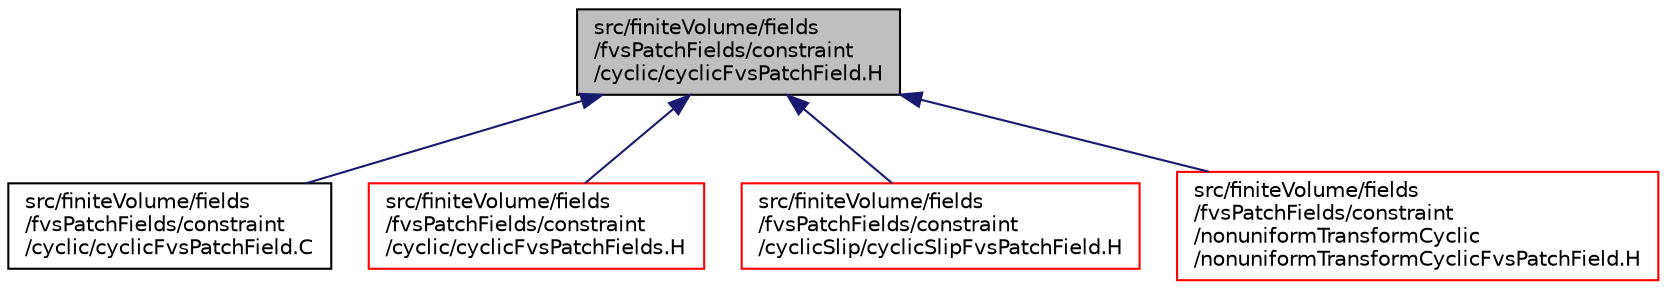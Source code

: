digraph "src/finiteVolume/fields/fvsPatchFields/constraint/cyclic/cyclicFvsPatchField.H"
{
  bgcolor="transparent";
  edge [fontname="Helvetica",fontsize="10",labelfontname="Helvetica",labelfontsize="10"];
  node [fontname="Helvetica",fontsize="10",shape=record];
  Node1 [label="src/finiteVolume/fields\l/fvsPatchFields/constraint\l/cyclic/cyclicFvsPatchField.H",height=0.2,width=0.4,color="black", fillcolor="grey75", style="filled", fontcolor="black"];
  Node1 -> Node2 [dir="back",color="midnightblue",fontsize="10",style="solid",fontname="Helvetica"];
  Node2 [label="src/finiteVolume/fields\l/fvsPatchFields/constraint\l/cyclic/cyclicFvsPatchField.C",height=0.2,width=0.4,color="black",URL="$a05485.html"];
  Node1 -> Node3 [dir="back",color="midnightblue",fontsize="10",style="solid",fontname="Helvetica"];
  Node3 [label="src/finiteVolume/fields\l/fvsPatchFields/constraint\l/cyclic/cyclicFvsPatchFields.H",height=0.2,width=0.4,color="red",URL="$a05488.html"];
  Node1 -> Node4 [dir="back",color="midnightblue",fontsize="10",style="solid",fontname="Helvetica"];
  Node4 [label="src/finiteVolume/fields\l/fvsPatchFields/constraint\l/cyclicSlip/cyclicSlipFvsPatchField.H",height=0.2,width=0.4,color="red",URL="$a05501.html"];
  Node1 -> Node5 [dir="back",color="midnightblue",fontsize="10",style="solid",fontname="Helvetica"];
  Node5 [label="src/finiteVolume/fields\l/fvsPatchFields/constraint\l/nonuniformTransformCyclic\l/nonuniformTransformCyclicFvsPatchField.H",height=0.2,width=0.4,color="red",URL="$a05511.html"];
}

